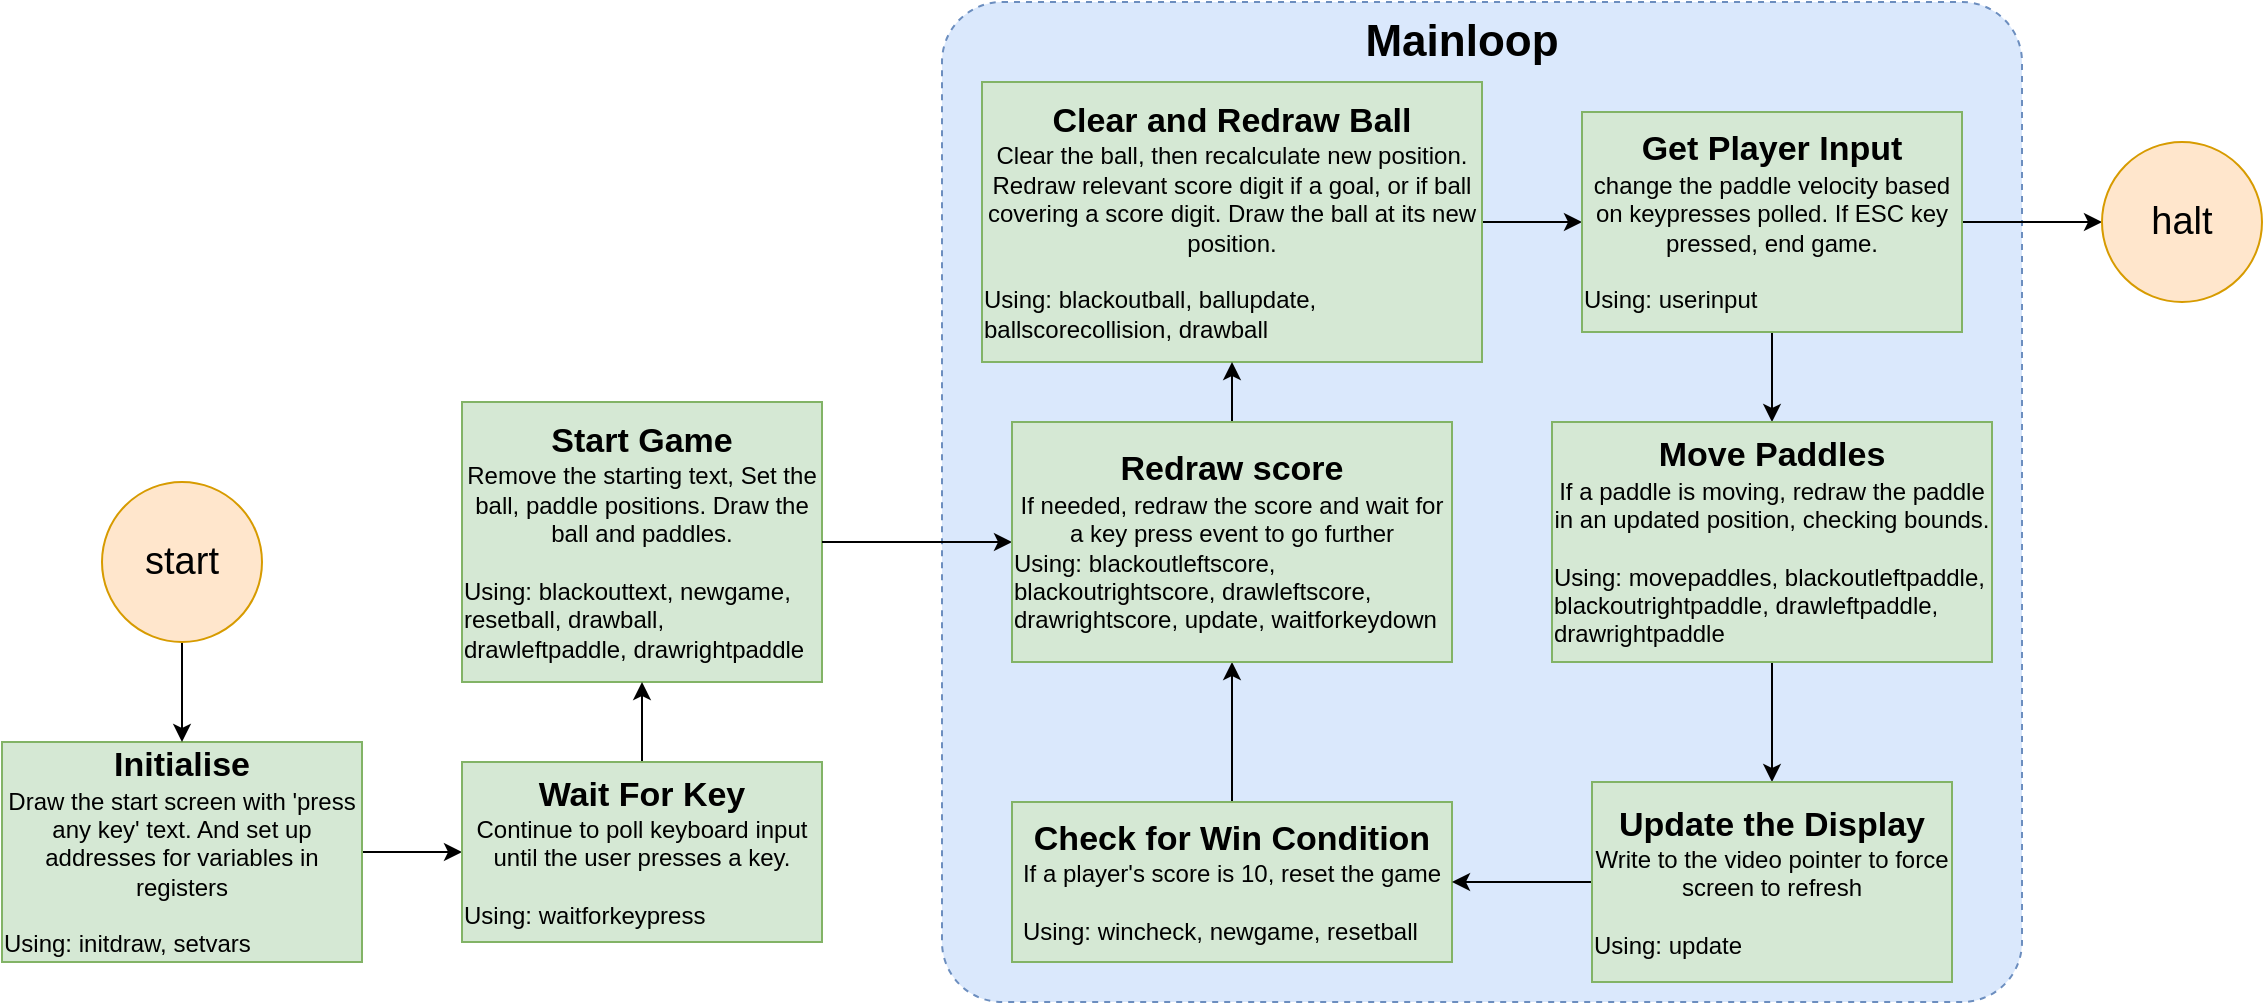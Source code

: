 <mxfile version="14.5.1" type="device"><diagram id="MVee0yPE1-zxUX4voAqF" name="Page-1"><mxGraphModel dx="1376" dy="823" grid="1" gridSize="10" guides="1" tooltips="1" connect="1" arrows="1" fold="1" page="1" pageScale="1" pageWidth="850" pageHeight="1100" math="0" shadow="0"><root><mxCell id="0"/><mxCell id="1" parent="0"/><mxCell id="CPaSw0S5FuchD1kMybWc-24" value="" style="rounded=1;whiteSpace=wrap;html=1;arcSize=6;dashed=1;fillColor=#dae8fc;strokeColor=#6c8ebf;" parent="1" vertex="1"><mxGeometry x="470" width="540" height="500" as="geometry"/></mxCell><mxCell id="CPaSw0S5FuchD1kMybWc-32" style="edgeStyle=orthogonalEdgeStyle;rounded=0;orthogonalLoop=1;jettySize=auto;html=1;exitX=1;exitY=0.5;exitDx=0;exitDy=0;entryX=0;entryY=0.5;entryDx=0;entryDy=0;" parent="1" source="CPaSw0S5FuchD1kMybWc-1" target="CPaSw0S5FuchD1kMybWc-31" edge="1"><mxGeometry relative="1" as="geometry"/></mxCell><mxCell id="CPaSw0S5FuchD1kMybWc-1" value="&lt;span style=&quot;font-size: 17px&quot;&gt;&lt;b&gt;Initialise&lt;/b&gt;&lt;/span&gt;&lt;br&gt;Draw the start screen with 'press any key' text. And set up addresses for variables in registers&lt;br&gt;&lt;br&gt;&lt;div style=&quot;text-align: left&quot;&gt;&lt;span&gt;Using:&amp;nbsp;&lt;/span&gt;&lt;span&gt;initdraw, setvars&lt;/span&gt;&lt;/div&gt;" style="rounded=0;whiteSpace=wrap;html=1;fillColor=#d5e8d4;strokeColor=#82b366;" parent="1" vertex="1"><mxGeometry y="370" width="180" height="110" as="geometry"/></mxCell><mxCell id="CPaSw0S5FuchD1kMybWc-7" value="&lt;span style=&quot;font-size: 17px&quot;&gt;&lt;b&gt;Start Game&lt;/b&gt;&lt;/span&gt;&lt;br&gt;Remove the starting text, Set the ball, paddle positions. Draw the ball and paddles.&lt;br&gt;&lt;br&gt;&lt;div style=&quot;text-align: left&quot;&gt;&lt;span&gt;Using: blackouttext, newgame, resetball, drawball, drawleftpaddle, drawrightpaddle&lt;/span&gt;&lt;/div&gt;" style="rounded=0;whiteSpace=wrap;html=1;fillColor=#d5e8d4;strokeColor=#82b366;" parent="1" vertex="1"><mxGeometry x="230" y="200" width="180" height="140" as="geometry"/></mxCell><mxCell id="CPaSw0S5FuchD1kMybWc-14" style="edgeStyle=orthogonalEdgeStyle;rounded=0;orthogonalLoop=1;jettySize=auto;html=1;exitX=1;exitY=0.5;exitDx=0;exitDy=0;entryX=0;entryY=0.5;entryDx=0;entryDy=0;" parent="1" source="CPaSw0S5FuchD1kMybWc-7" target="VyJlvnqh4N9jgqKSiDkN-1" edge="1"><mxGeometry relative="1" as="geometry"><mxPoint x="440" y="110" as="sourcePoint"/></mxGeometry></mxCell><mxCell id="CPaSw0S5FuchD1kMybWc-15" style="edgeStyle=orthogonalEdgeStyle;rounded=0;orthogonalLoop=1;jettySize=auto;html=1;exitX=1;exitY=0.5;exitDx=0;exitDy=0;entryX=0;entryY=0.5;entryDx=0;entryDy=0;" parent="1" source="CPaSw0S5FuchD1kMybWc-9" target="CPaSw0S5FuchD1kMybWc-10" edge="1"><mxGeometry relative="1" as="geometry"/></mxCell><mxCell id="CPaSw0S5FuchD1kMybWc-9" value="&lt;span style=&quot;font-size: 17px&quot;&gt;&lt;b&gt;Clear and Redraw Ball&lt;/b&gt;&lt;/span&gt;&lt;br&gt;Clear the ball, then recalculate new position. Redraw relevant score digit if a goal, or if ball covering a score digit. Draw the ball at its new position.&lt;br&gt;&lt;br&gt;&lt;div style=&quot;text-align: left&quot;&gt;&lt;span&gt;Using: blackoutball, ballupdate, ballscorecollision, drawball&lt;/span&gt;&lt;/div&gt;" style="rounded=0;whiteSpace=wrap;html=1;fillColor=#d5e8d4;strokeColor=#82b366;" parent="1" vertex="1"><mxGeometry x="490" y="40" width="250" height="140" as="geometry"/></mxCell><mxCell id="CPaSw0S5FuchD1kMybWc-16" style="edgeStyle=orthogonalEdgeStyle;rounded=0;orthogonalLoop=1;jettySize=auto;html=1;exitX=0.5;exitY=1;exitDx=0;exitDy=0;entryX=0.5;entryY=0;entryDx=0;entryDy=0;" parent="1" source="CPaSw0S5FuchD1kMybWc-10" target="CPaSw0S5FuchD1kMybWc-11" edge="1"><mxGeometry relative="1" as="geometry"/></mxCell><mxCell id="CPaSw0S5FuchD1kMybWc-29" style="edgeStyle=orthogonalEdgeStyle;rounded=0;orthogonalLoop=1;jettySize=auto;html=1;exitX=1;exitY=0.5;exitDx=0;exitDy=0;entryX=0;entryY=0.5;entryDx=0;entryDy=0;" parent="1" source="CPaSw0S5FuchD1kMybWc-10" target="CPaSw0S5FuchD1kMybWc-28" edge="1"><mxGeometry relative="1" as="geometry"/></mxCell><mxCell id="CPaSw0S5FuchD1kMybWc-10" value="&lt;span style=&quot;font-size: 17px&quot;&gt;&lt;b&gt;Get Player Input&lt;/b&gt;&lt;/span&gt;&lt;br&gt;change the paddle velocity based on keypresses polled. If ESC key pressed, end game.&lt;br&gt;&lt;br&gt;&lt;div style=&quot;text-align: left&quot;&gt;Using: userinput&lt;/div&gt;" style="rounded=0;whiteSpace=wrap;html=1;fillColor=#d5e8d4;strokeColor=#82b366;" parent="1" vertex="1"><mxGeometry x="790" y="55" width="190" height="110" as="geometry"/></mxCell><mxCell id="CPaSw0S5FuchD1kMybWc-17" style="edgeStyle=orthogonalEdgeStyle;rounded=0;orthogonalLoop=1;jettySize=auto;html=1;exitX=0.5;exitY=1;exitDx=0;exitDy=0;entryX=0.5;entryY=0;entryDx=0;entryDy=0;" parent="1" source="CPaSw0S5FuchD1kMybWc-11" target="CPaSw0S5FuchD1kMybWc-13" edge="1"><mxGeometry relative="1" as="geometry"/></mxCell><mxCell id="CPaSw0S5FuchD1kMybWc-11" value="&lt;span style=&quot;font-size: 17px&quot;&gt;&lt;b&gt;Move Paddles&lt;/b&gt;&lt;/span&gt;&lt;br&gt;If a paddle is moving, redraw the paddle in an updated position, checking bounds.&lt;br&gt;&lt;br&gt;&lt;div style=&quot;text-align: left&quot;&gt;Using: movepaddles, blackoutleftpaddle, blackoutrightpaddle, drawleftpaddle, drawrightpaddle&lt;/div&gt;" style="rounded=0;whiteSpace=wrap;html=1;fillColor=#d5e8d4;strokeColor=#82b366;" parent="1" vertex="1"><mxGeometry x="775" y="210" width="220" height="120" as="geometry"/></mxCell><mxCell id="VyJlvnqh4N9jgqKSiDkN-3" value="" style="edgeStyle=orthogonalEdgeStyle;rounded=0;orthogonalLoop=1;jettySize=auto;html=1;" edge="1" parent="1" source="CPaSw0S5FuchD1kMybWc-12" target="VyJlvnqh4N9jgqKSiDkN-1"><mxGeometry relative="1" as="geometry"/></mxCell><mxCell id="CPaSw0S5FuchD1kMybWc-12" value="&lt;span style=&quot;font-size: 17px&quot;&gt;&lt;b&gt;Check for Win Condition&lt;/b&gt;&lt;/span&gt;&lt;br&gt;If a player's score is 10, reset the game&lt;br&gt;&lt;br&gt;&lt;div style=&quot;text-align: left&quot;&gt;Using: wincheck, newgame, resetball&lt;/div&gt;" style="rounded=0;whiteSpace=wrap;html=1;fillColor=#d5e8d4;strokeColor=#82b366;" parent="1" vertex="1"><mxGeometry x="505" y="400" width="220" height="80" as="geometry"/></mxCell><mxCell id="CPaSw0S5FuchD1kMybWc-18" style="edgeStyle=orthogonalEdgeStyle;rounded=0;orthogonalLoop=1;jettySize=auto;html=1;exitX=0;exitY=0.5;exitDx=0;exitDy=0;entryX=1;entryY=0.5;entryDx=0;entryDy=0;" parent="1" source="CPaSw0S5FuchD1kMybWc-13" target="CPaSw0S5FuchD1kMybWc-12" edge="1"><mxGeometry relative="1" as="geometry"/></mxCell><mxCell id="CPaSw0S5FuchD1kMybWc-13" value="&lt;span style=&quot;font-size: 17px&quot;&gt;&lt;b&gt;Update the Display&lt;/b&gt;&lt;/span&gt;&lt;br&gt;Write to the video pointer to force screen to refresh&lt;br&gt;&lt;br&gt;&lt;div style=&quot;text-align: left&quot;&gt;Using: update&lt;/div&gt;" style="rounded=0;whiteSpace=wrap;html=1;fillColor=#d5e8d4;strokeColor=#82b366;" parent="1" vertex="1"><mxGeometry x="795" y="390" width="180" height="100" as="geometry"/></mxCell><mxCell id="CPaSw0S5FuchD1kMybWc-25" value="&lt;font style=&quot;font-size: 22px&quot;&gt;&lt;b&gt;Mainloop&lt;/b&gt;&lt;/font&gt;" style="text;html=1;strokeColor=none;fillColor=none;align=center;verticalAlign=middle;whiteSpace=wrap;rounded=0;dashed=1;" parent="1" vertex="1"><mxGeometry x="710" y="10" width="40" height="20" as="geometry"/></mxCell><mxCell id="CPaSw0S5FuchD1kMybWc-27" style="edgeStyle=orthogonalEdgeStyle;rounded=0;orthogonalLoop=1;jettySize=auto;html=1;exitX=0.5;exitY=1;exitDx=0;exitDy=0;entryX=0.5;entryY=0;entryDx=0;entryDy=0;" parent="1" source="CPaSw0S5FuchD1kMybWc-26" target="CPaSw0S5FuchD1kMybWc-1" edge="1"><mxGeometry relative="1" as="geometry"/></mxCell><mxCell id="CPaSw0S5FuchD1kMybWc-26" value="&lt;font style=&quot;font-size: 19px&quot;&gt;start&lt;/font&gt;" style="ellipse;whiteSpace=wrap;html=1;aspect=fixed;fillColor=#ffe6cc;strokeColor=#d79b00;" parent="1" vertex="1"><mxGeometry x="50" y="240" width="80" height="80" as="geometry"/></mxCell><mxCell id="CPaSw0S5FuchD1kMybWc-28" value="&lt;font style=&quot;font-size: 19px&quot;&gt;halt&lt;/font&gt;" style="ellipse;whiteSpace=wrap;html=1;aspect=fixed;fillColor=#ffe6cc;strokeColor=#d79b00;" parent="1" vertex="1"><mxGeometry x="1050" y="70" width="80" height="80" as="geometry"/></mxCell><mxCell id="CPaSw0S5FuchD1kMybWc-33" style="edgeStyle=orthogonalEdgeStyle;rounded=0;orthogonalLoop=1;jettySize=auto;html=1;exitX=0.5;exitY=0;exitDx=0;exitDy=0;" parent="1" source="CPaSw0S5FuchD1kMybWc-31" target="CPaSw0S5FuchD1kMybWc-7" edge="1"><mxGeometry relative="1" as="geometry"/></mxCell><mxCell id="CPaSw0S5FuchD1kMybWc-31" value="&lt;span style=&quot;font-size: 17px&quot;&gt;&lt;b&gt;Wait For Key&lt;/b&gt;&lt;/span&gt;&lt;br&gt;Continue to poll keyboard input until the user presses a key.&lt;br&gt;&lt;br&gt;&lt;div style=&quot;text-align: left&quot;&gt;&lt;span&gt;Using: waitforkeypress&lt;/span&gt;&lt;/div&gt;" style="rounded=0;whiteSpace=wrap;html=1;fillColor=#d5e8d4;strokeColor=#82b366;" parent="1" vertex="1"><mxGeometry x="230" y="380" width="180" height="90" as="geometry"/></mxCell><mxCell id="VyJlvnqh4N9jgqKSiDkN-2" value="" style="edgeStyle=orthogonalEdgeStyle;rounded=0;orthogonalLoop=1;jettySize=auto;html=1;" edge="1" parent="1" source="VyJlvnqh4N9jgqKSiDkN-1" target="CPaSw0S5FuchD1kMybWc-9"><mxGeometry relative="1" as="geometry"/></mxCell><mxCell id="VyJlvnqh4N9jgqKSiDkN-1" value="&lt;span style=&quot;font-size: 17px&quot;&gt;&lt;b&gt;Redraw score&lt;/b&gt;&lt;/span&gt;&lt;br&gt;If needed, redraw the score and wait for a key press event to go further&lt;br&gt;&lt;div style=&quot;text-align: left&quot;&gt;Using: blackoutleftscore, blackoutrightscore, drawleftscore, drawrightscore, update, waitforkeydown&lt;/div&gt;" style="rounded=0;whiteSpace=wrap;html=1;fillColor=#d5e8d4;strokeColor=#82b366;" vertex="1" parent="1"><mxGeometry x="505" y="210" width="220" height="120" as="geometry"/></mxCell></root></mxGraphModel></diagram></mxfile>
